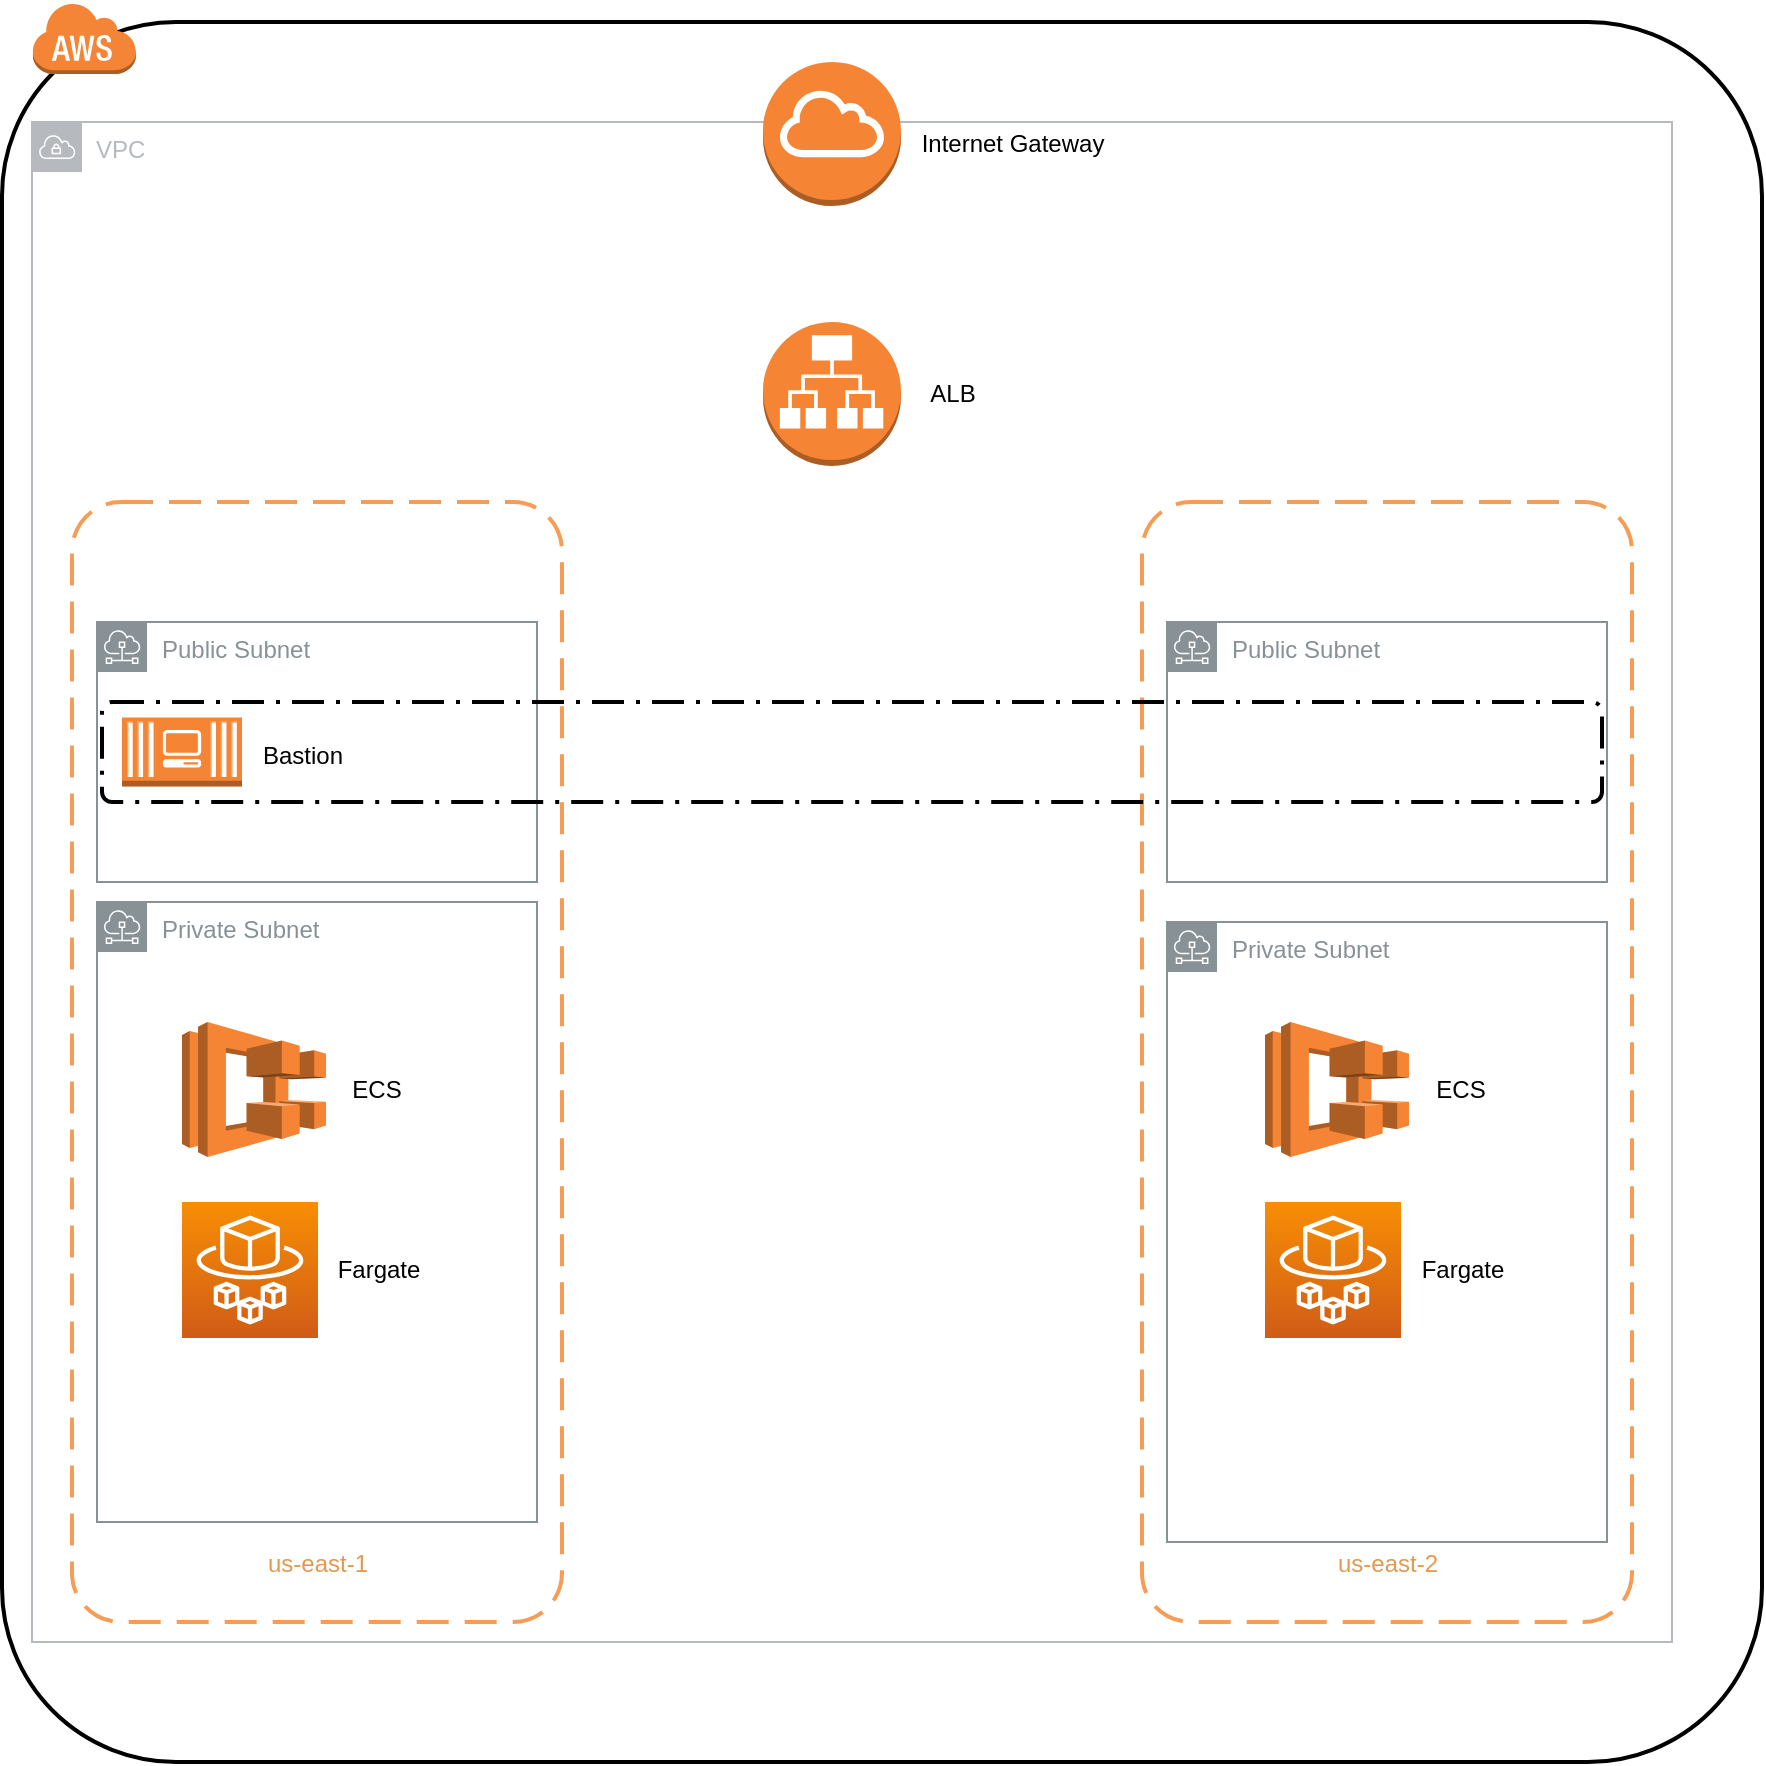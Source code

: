 <mxfile version="20.8.5" type="github">
  <diagram id="JSZGtELMuPq8PO9FkglY" name="Page-1">
    <mxGraphModel dx="1434" dy="1864" grid="1" gridSize="10" guides="1" tooltips="1" connect="1" arrows="1" fold="1" page="1" pageScale="1" pageWidth="850" pageHeight="1100" math="0" shadow="0">
      <root>
        <mxCell id="0" />
        <mxCell id="1" parent="0" />
        <mxCell id="6mEMHJtNszO1gkZ6zy6h-1" value="" style="rounded=1;arcSize=10;dashed=0;fillColor=none;gradientColor=none;strokeWidth=2;" vertex="1" parent="1">
          <mxGeometry x="190" y="-120" width="880" height="870" as="geometry" />
        </mxCell>
        <mxCell id="6mEMHJtNszO1gkZ6zy6h-2" value="" style="dashed=0;html=1;shape=mxgraph.aws3.cloud;fillColor=#F58536;gradientColor=none;dashed=0;" vertex="1" parent="1">
          <mxGeometry x="205" y="-130" width="52" height="36" as="geometry" />
        </mxCell>
        <mxCell id="6mEMHJtNszO1gkZ6zy6h-11" value="VPC" style="sketch=0;outlineConnect=0;gradientColor=none;html=1;whiteSpace=wrap;fontSize=12;fontStyle=0;shape=mxgraph.aws4.group;grIcon=mxgraph.aws4.group_vpc;strokeColor=#B6BABF;fillColor=none;verticalAlign=top;align=left;spacingLeft=30;fontColor=#B6BABF;dashed=0;" vertex="1" parent="1">
          <mxGeometry x="205" y="-70" width="820" height="760" as="geometry" />
        </mxCell>
        <mxCell id="6mEMHJtNszO1gkZ6zy6h-10" value="" style="group" vertex="1" connectable="0" parent="1">
          <mxGeometry x="570.5" y="30" width="119" height="72" as="geometry" />
        </mxCell>
        <mxCell id="6mEMHJtNszO1gkZ6zy6h-8" value="" style="outlineConnect=0;dashed=0;verticalLabelPosition=bottom;verticalAlign=top;align=center;html=1;shape=mxgraph.aws3.application_load_balancer;fillColor=#F58534;gradientColor=none;fontColor=#e29950;" vertex="1" parent="6mEMHJtNszO1gkZ6zy6h-10">
          <mxGeometry width="69" height="72" as="geometry" />
        </mxCell>
        <mxCell id="6mEMHJtNszO1gkZ6zy6h-9" value="ALB" style="text;html=1;align=center;verticalAlign=middle;resizable=0;points=[];autosize=1;strokeColor=none;fillColor=none;fontColor=#000000;" vertex="1" parent="6mEMHJtNszO1gkZ6zy6h-10">
          <mxGeometry x="69" y="21" width="50" height="30" as="geometry" />
        </mxCell>
        <mxCell id="6mEMHJtNszO1gkZ6zy6h-12" value="" style="group" vertex="1" connectable="0" parent="1">
          <mxGeometry x="225" y="120" width="245" height="560" as="geometry" />
        </mxCell>
        <mxCell id="6mEMHJtNszO1gkZ6zy6h-3" value="" style="rounded=1;arcSize=10;dashed=1;strokeColor=#F59D56;fillColor=none;gradientColor=none;dashPattern=8 4;strokeWidth=2;" vertex="1" parent="6mEMHJtNszO1gkZ6zy6h-12">
          <mxGeometry width="245.0" height="560" as="geometry" />
        </mxCell>
        <mxCell id="6mEMHJtNszO1gkZ6zy6h-5" value="us-east-1" style="text;html=1;align=center;verticalAlign=middle;whiteSpace=wrap;rounded=0;fontColor=#e29950;" vertex="1" parent="6mEMHJtNszO1gkZ6zy6h-12">
          <mxGeometry x="85.75" y="513.333" width="73.5" height="35" as="geometry" />
        </mxCell>
        <mxCell id="6mEMHJtNszO1gkZ6zy6h-16" value="Public Subnet" style="sketch=0;outlineConnect=0;gradientColor=none;html=1;whiteSpace=wrap;fontSize=12;fontStyle=0;shape=mxgraph.aws4.group;grIcon=mxgraph.aws4.group_subnet;strokeColor=#879196;fillColor=none;verticalAlign=top;align=left;spacingLeft=30;fontColor=#879196;dashed=0;" vertex="1" parent="6mEMHJtNszO1gkZ6zy6h-12">
          <mxGeometry x="12.5" y="60" width="220" height="130" as="geometry" />
        </mxCell>
        <mxCell id="6mEMHJtNszO1gkZ6zy6h-25" value="Private Subnet" style="sketch=0;outlineConnect=0;gradientColor=none;html=1;whiteSpace=wrap;fontSize=12;fontStyle=0;shape=mxgraph.aws4.group;grIcon=mxgraph.aws4.group_subnet;strokeColor=#879196;fillColor=none;verticalAlign=top;align=left;spacingLeft=30;fontColor=#879196;dashed=0;" vertex="1" parent="6mEMHJtNszO1gkZ6zy6h-12">
          <mxGeometry x="12.5" y="200" width="220" height="310" as="geometry" />
        </mxCell>
        <mxCell id="6mEMHJtNszO1gkZ6zy6h-29" value="" style="group" vertex="1" connectable="0" parent="6mEMHJtNszO1gkZ6zy6h-12">
          <mxGeometry x="55" y="260" width="122" height="67.5" as="geometry" />
        </mxCell>
        <mxCell id="6mEMHJtNszO1gkZ6zy6h-27" value="" style="outlineConnect=0;dashed=0;verticalLabelPosition=bottom;verticalAlign=top;align=center;html=1;shape=mxgraph.aws3.ecs;fillColor=#F58534;gradientColor=none;fontColor=#000000;" vertex="1" parent="6mEMHJtNszO1gkZ6zy6h-29">
          <mxGeometry width="72" height="67.5" as="geometry" />
        </mxCell>
        <mxCell id="6mEMHJtNszO1gkZ6zy6h-28" value="ECS" style="text;html=1;align=center;verticalAlign=middle;resizable=0;points=[];autosize=1;strokeColor=none;fillColor=none;fontColor=#000000;" vertex="1" parent="6mEMHJtNszO1gkZ6zy6h-29">
          <mxGeometry x="72" y="18.75" width="50" height="30" as="geometry" />
        </mxCell>
        <mxCell id="6mEMHJtNszO1gkZ6zy6h-35" value="" style="group" vertex="1" connectable="0" parent="6mEMHJtNszO1gkZ6zy6h-12">
          <mxGeometry x="55" y="350" width="128" height="68" as="geometry" />
        </mxCell>
        <mxCell id="6mEMHJtNszO1gkZ6zy6h-33" value="" style="sketch=0;points=[[0,0,0],[0.25,0,0],[0.5,0,0],[0.75,0,0],[1,0,0],[0,1,0],[0.25,1,0],[0.5,1,0],[0.75,1,0],[1,1,0],[0,0.25,0],[0,0.5,0],[0,0.75,0],[1,0.25,0],[1,0.5,0],[1,0.75,0]];outlineConnect=0;fontColor=#232F3E;gradientColor=#F78E04;gradientDirection=north;fillColor=#D05C17;strokeColor=#ffffff;dashed=0;verticalLabelPosition=bottom;verticalAlign=top;align=center;html=1;fontSize=12;fontStyle=0;aspect=fixed;shape=mxgraph.aws4.resourceIcon;resIcon=mxgraph.aws4.fargate;" vertex="1" parent="6mEMHJtNszO1gkZ6zy6h-35">
          <mxGeometry width="68" height="68" as="geometry" />
        </mxCell>
        <mxCell id="6mEMHJtNszO1gkZ6zy6h-34" value="Fargate" style="text;html=1;align=center;verticalAlign=middle;resizable=0;points=[];autosize=1;strokeColor=none;fillColor=none;fontColor=#000000;" vertex="1" parent="6mEMHJtNszO1gkZ6zy6h-35">
          <mxGeometry x="68" y="19" width="60" height="30" as="geometry" />
        </mxCell>
        <mxCell id="6mEMHJtNszO1gkZ6zy6h-13" value="" style="group" vertex="1" connectable="0" parent="1">
          <mxGeometry x="760" y="120" width="245" height="560" as="geometry" />
        </mxCell>
        <mxCell id="6mEMHJtNszO1gkZ6zy6h-4" value="" style="rounded=1;arcSize=10;dashed=1;strokeColor=#F59D56;fillColor=none;gradientColor=none;dashPattern=8 4;strokeWidth=2;" vertex="1" parent="6mEMHJtNszO1gkZ6zy6h-13">
          <mxGeometry width="245.0" height="560" as="geometry" />
        </mxCell>
        <mxCell id="6mEMHJtNszO1gkZ6zy6h-7" value="us-east-2" style="text;html=1;align=center;verticalAlign=middle;whiteSpace=wrap;rounded=0;fontColor=#e29950;" vertex="1" parent="6mEMHJtNszO1gkZ6zy6h-13">
          <mxGeometry x="85.75" y="513.333" width="73.5" height="35" as="geometry" />
        </mxCell>
        <mxCell id="6mEMHJtNszO1gkZ6zy6h-21" value="Public Subnet" style="sketch=0;outlineConnect=0;gradientColor=none;html=1;whiteSpace=wrap;fontSize=12;fontStyle=0;shape=mxgraph.aws4.group;grIcon=mxgraph.aws4.group_subnet;strokeColor=#879196;fillColor=none;verticalAlign=top;align=left;spacingLeft=30;fontColor=#879196;dashed=0;" vertex="1" parent="6mEMHJtNszO1gkZ6zy6h-13">
          <mxGeometry x="12.5" y="60" width="220" height="130" as="geometry" />
        </mxCell>
        <mxCell id="6mEMHJtNszO1gkZ6zy6h-26" value="Private Subnet" style="sketch=0;outlineConnect=0;gradientColor=none;html=1;whiteSpace=wrap;fontSize=12;fontStyle=0;shape=mxgraph.aws4.group;grIcon=mxgraph.aws4.group_subnet;strokeColor=#879196;fillColor=none;verticalAlign=top;align=left;spacingLeft=30;fontColor=#879196;dashed=0;" vertex="1" parent="6mEMHJtNszO1gkZ6zy6h-13">
          <mxGeometry x="12.5" y="210" width="220" height="310" as="geometry" />
        </mxCell>
        <mxCell id="6mEMHJtNszO1gkZ6zy6h-42" value="" style="group" vertex="1" connectable="0" parent="6mEMHJtNszO1gkZ6zy6h-13">
          <mxGeometry x="61.5" y="260" width="122" height="67.5" as="geometry" />
        </mxCell>
        <mxCell id="6mEMHJtNszO1gkZ6zy6h-49" value="" style="group" vertex="1" connectable="0" parent="6mEMHJtNszO1gkZ6zy6h-42">
          <mxGeometry width="122" height="67.5" as="geometry" />
        </mxCell>
        <mxCell id="6mEMHJtNszO1gkZ6zy6h-43" value="" style="outlineConnect=0;dashed=0;verticalLabelPosition=bottom;verticalAlign=top;align=center;html=1;shape=mxgraph.aws3.ecs;fillColor=#F58534;gradientColor=none;fontColor=#000000;" vertex="1" parent="6mEMHJtNszO1gkZ6zy6h-49">
          <mxGeometry width="72" height="67.5" as="geometry" />
        </mxCell>
        <mxCell id="6mEMHJtNszO1gkZ6zy6h-44" value="ECS" style="text;html=1;align=center;verticalAlign=middle;resizable=0;points=[];autosize=1;strokeColor=none;fillColor=none;fontColor=#000000;" vertex="1" parent="6mEMHJtNszO1gkZ6zy6h-49">
          <mxGeometry x="72" y="18.75" width="50" height="30" as="geometry" />
        </mxCell>
        <mxCell id="6mEMHJtNszO1gkZ6zy6h-45" value="" style="group" vertex="1" connectable="0" parent="6mEMHJtNszO1gkZ6zy6h-13">
          <mxGeometry x="61.5" y="350" width="128" height="68" as="geometry" />
        </mxCell>
        <mxCell id="6mEMHJtNszO1gkZ6zy6h-48" value="" style="group" vertex="1" connectable="0" parent="6mEMHJtNszO1gkZ6zy6h-45">
          <mxGeometry width="128" height="68" as="geometry" />
        </mxCell>
        <mxCell id="6mEMHJtNszO1gkZ6zy6h-46" value="" style="sketch=0;points=[[0,0,0],[0.25,0,0],[0.5,0,0],[0.75,0,0],[1,0,0],[0,1,0],[0.25,1,0],[0.5,1,0],[0.75,1,0],[1,1,0],[0,0.25,0],[0,0.5,0],[0,0.75,0],[1,0.25,0],[1,0.5,0],[1,0.75,0]];outlineConnect=0;fontColor=#232F3E;gradientColor=#F78E04;gradientDirection=north;fillColor=#D05C17;strokeColor=#ffffff;dashed=0;verticalLabelPosition=bottom;verticalAlign=top;align=center;html=1;fontSize=12;fontStyle=0;aspect=fixed;shape=mxgraph.aws4.resourceIcon;resIcon=mxgraph.aws4.fargate;" vertex="1" parent="6mEMHJtNszO1gkZ6zy6h-48">
          <mxGeometry width="68" height="68" as="geometry" />
        </mxCell>
        <mxCell id="6mEMHJtNszO1gkZ6zy6h-47" value="Fargate" style="text;html=1;align=center;verticalAlign=middle;resizable=0;points=[];autosize=1;strokeColor=none;fillColor=none;fontColor=#000000;" vertex="1" parent="6mEMHJtNszO1gkZ6zy6h-48">
          <mxGeometry x="68" y="19" width="60" height="30" as="geometry" />
        </mxCell>
        <mxCell id="6mEMHJtNszO1gkZ6zy6h-19" value="" style="group" vertex="1" connectable="0" parent="1">
          <mxGeometry x="250" y="227.75" width="120" height="34.5" as="geometry" />
        </mxCell>
        <mxCell id="6mEMHJtNszO1gkZ6zy6h-17" value="" style="outlineConnect=0;dashed=0;verticalLabelPosition=bottom;verticalAlign=top;align=center;html=1;shape=mxgraph.aws3.ec2_compute_container_3;fillColor=#F58534;gradientColor=none;fontColor=#000000;" vertex="1" parent="6mEMHJtNszO1gkZ6zy6h-19">
          <mxGeometry width="60" height="34.5" as="geometry" />
        </mxCell>
        <mxCell id="6mEMHJtNszO1gkZ6zy6h-18" value="Bastion" style="text;html=1;align=center;verticalAlign=middle;resizable=0;points=[];autosize=1;strokeColor=none;fillColor=none;fontColor=#000000;" vertex="1" parent="6mEMHJtNszO1gkZ6zy6h-19">
          <mxGeometry x="60" y="4.5" width="60" height="30" as="geometry" />
        </mxCell>
        <mxCell id="6mEMHJtNszO1gkZ6zy6h-20" value="" style="rounded=1;arcSize=10;dashed=1;fillColor=none;gradientColor=none;dashPattern=8 3 1 3;strokeWidth=2;fontColor=#000000;" vertex="1" parent="1">
          <mxGeometry x="240" y="220" width="750" height="50" as="geometry" />
        </mxCell>
        <mxCell id="6mEMHJtNszO1gkZ6zy6h-24" value="" style="group" vertex="1" connectable="0" parent="1">
          <mxGeometry x="570.5" y="-100" width="179" height="72" as="geometry" />
        </mxCell>
        <mxCell id="6mEMHJtNszO1gkZ6zy6h-22" value="" style="outlineConnect=0;dashed=0;verticalLabelPosition=bottom;verticalAlign=top;align=center;html=1;shape=mxgraph.aws3.internet_gateway;fillColor=#F58534;gradientColor=none;fontColor=#000000;" vertex="1" parent="6mEMHJtNszO1gkZ6zy6h-24">
          <mxGeometry width="69" height="72" as="geometry" />
        </mxCell>
        <mxCell id="6mEMHJtNszO1gkZ6zy6h-23" value="Internet Gateway" style="text;html=1;align=center;verticalAlign=middle;resizable=0;points=[];autosize=1;strokeColor=none;fillColor=none;fontColor=#000000;" vertex="1" parent="6mEMHJtNszO1gkZ6zy6h-24">
          <mxGeometry x="69" y="26" width="110" height="30" as="geometry" />
        </mxCell>
      </root>
    </mxGraphModel>
  </diagram>
</mxfile>
